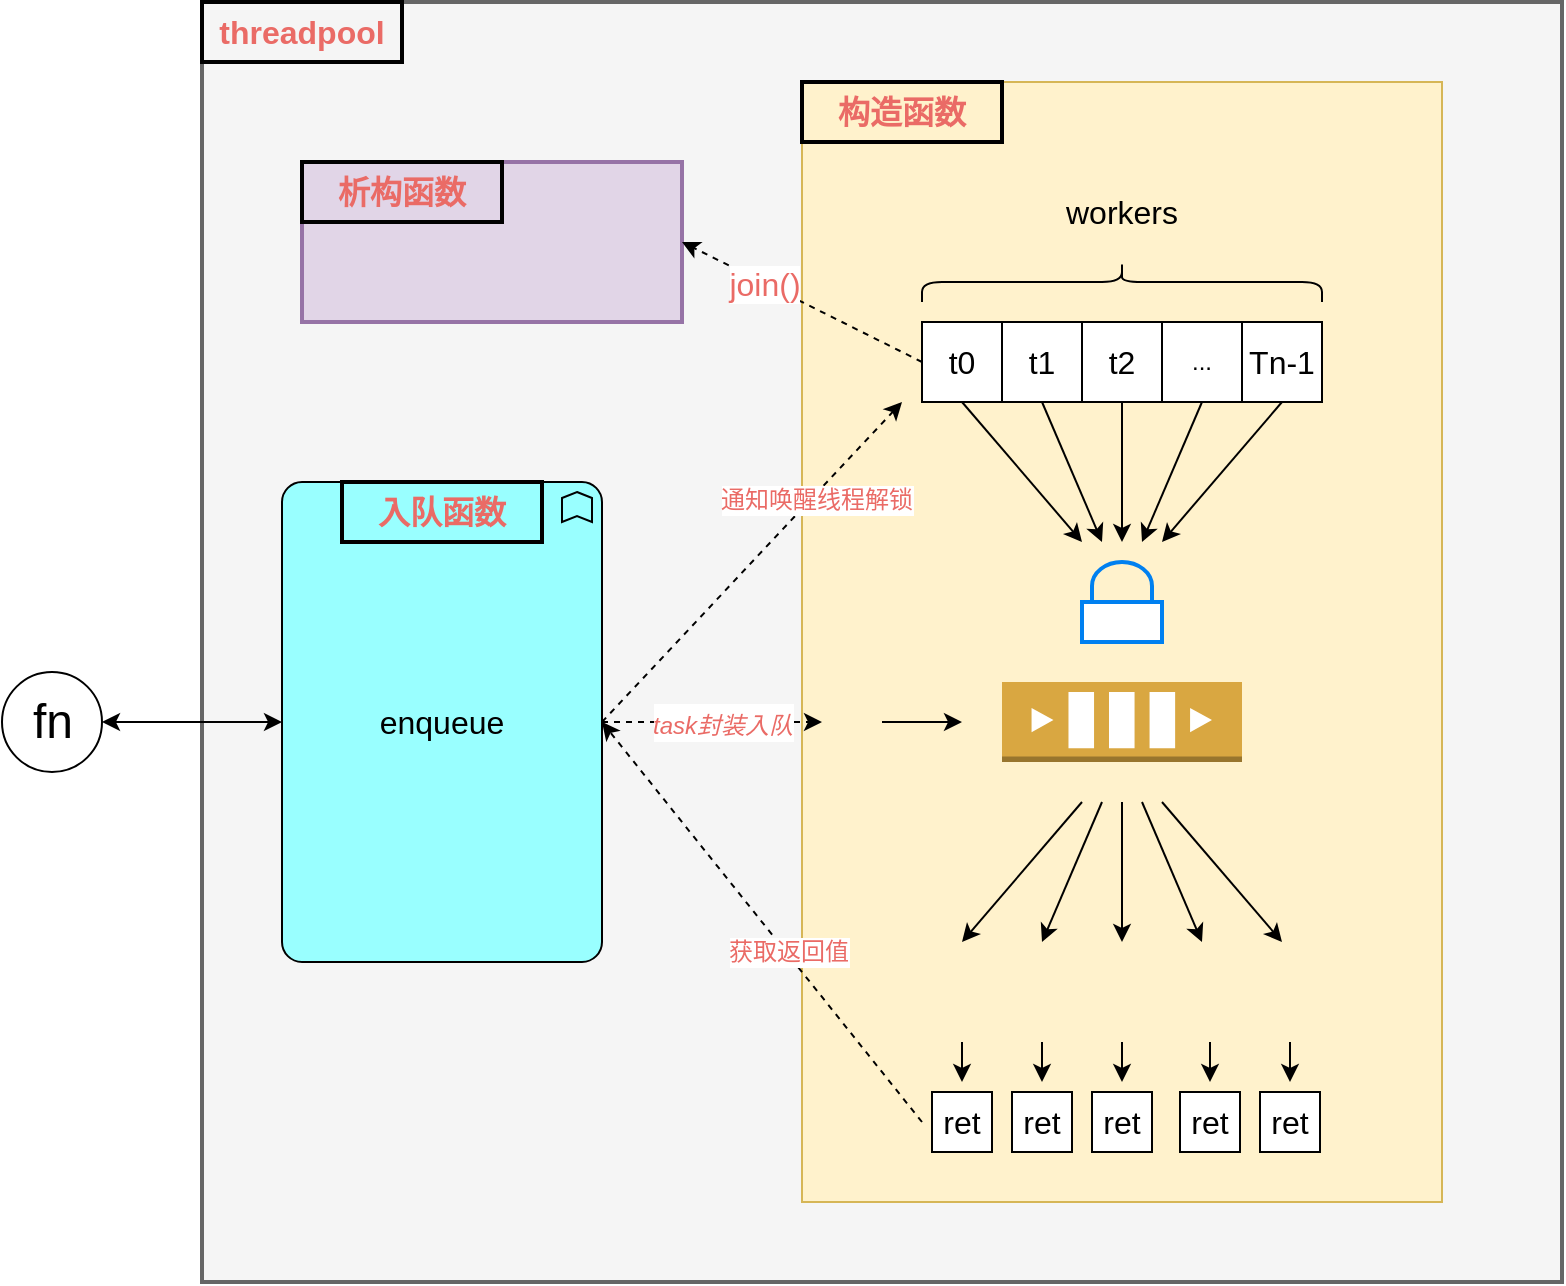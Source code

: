 <mxfile version="17.4.3" type="github">
  <diagram id="kqKvoktpGM-moFsywYsb" name="Page-1">
    <mxGraphModel dx="2249" dy="754" grid="1" gridSize="10" guides="1" tooltips="1" connect="1" arrows="1" fold="1" page="1" pageScale="1" pageWidth="827" pageHeight="1169" math="0" shadow="0">
      <root>
        <mxCell id="0" />
        <mxCell id="1" parent="0" />
        <mxCell id="KGkONfX1P129ByNGawEK-56" value="" style="rounded=0;whiteSpace=wrap;html=1;fontSize=16;fontColor=#333333;strokeColor=#666666;strokeWidth=2;fillColor=#f5f5f5;" vertex="1" parent="1">
          <mxGeometry y="40" width="680" height="640" as="geometry" />
        </mxCell>
        <mxCell id="KGkONfX1P129ByNGawEK-52" value="" style="rounded=0;whiteSpace=wrap;html=1;fontSize=12;fillColor=#fff2cc;strokeColor=#d6b656;" vertex="1" parent="1">
          <mxGeometry x="300" y="80" width="320" height="560" as="geometry" />
        </mxCell>
        <mxCell id="KGkONfX1P129ByNGawEK-33" value="enqueue" style="html=1;outlineConnect=0;whiteSpace=wrap;fillColor=#99ffff;shape=mxgraph.archimate3.application;appType=func;archiType=rounded;fontSize=16;" vertex="1" parent="1">
          <mxGeometry x="40" y="280" width="160" height="240" as="geometry" />
        </mxCell>
        <mxCell id="KGkONfX1P129ByNGawEK-1" value="&lt;font style=&quot;font-size: 16px&quot;&gt;t0&lt;/font&gt;" style="rounded=0;whiteSpace=wrap;html=1;" vertex="1" parent="1">
          <mxGeometry x="360" y="200" width="40" height="40" as="geometry" />
        </mxCell>
        <mxCell id="KGkONfX1P129ByNGawEK-2" value="&lt;font style=&quot;font-size: 16px&quot;&gt;t1&lt;/font&gt;" style="rounded=0;whiteSpace=wrap;html=1;" vertex="1" parent="1">
          <mxGeometry x="400" y="200" width="40" height="40" as="geometry" />
        </mxCell>
        <mxCell id="KGkONfX1P129ByNGawEK-3" value="&lt;font style=&quot;font-size: 16px&quot;&gt;t2&lt;/font&gt;" style="rounded=0;whiteSpace=wrap;html=1;" vertex="1" parent="1">
          <mxGeometry x="440" y="200" width="40" height="40" as="geometry" />
        </mxCell>
        <mxCell id="KGkONfX1P129ByNGawEK-4" value="..." style="rounded=0;whiteSpace=wrap;html=1;" vertex="1" parent="1">
          <mxGeometry x="480" y="200" width="40" height="40" as="geometry" />
        </mxCell>
        <mxCell id="KGkONfX1P129ByNGawEK-6" value="" style="shape=curlyBracket;whiteSpace=wrap;html=1;rounded=1;flipH=1;rotation=-90;" vertex="1" parent="1">
          <mxGeometry x="450" y="80" width="20" height="200" as="geometry" />
        </mxCell>
        <mxCell id="KGkONfX1P129ByNGawEK-7" value="&lt;font style=&quot;font-size: 16px&quot;&gt;Tn-1&lt;/font&gt;" style="rounded=0;whiteSpace=wrap;html=1;" vertex="1" parent="1">
          <mxGeometry x="520" y="200" width="40" height="40" as="geometry" />
        </mxCell>
        <mxCell id="KGkONfX1P129ByNGawEK-8" value="" style="html=1;verticalLabelPosition=bottom;align=center;labelBackgroundColor=#ffffff;verticalAlign=top;strokeWidth=2;strokeColor=#0080F0;shadow=0;dashed=0;shape=mxgraph.ios7.icons.locked;" vertex="1" parent="1">
          <mxGeometry x="440" y="320" width="40" height="40" as="geometry" />
        </mxCell>
        <mxCell id="KGkONfX1P129ByNGawEK-13" value="" style="outlineConnect=0;dashed=0;verticalLabelPosition=bottom;verticalAlign=top;align=center;html=1;shape=mxgraph.aws3.queue;fillColor=#D9A741;gradientColor=none;fontSize=16;" vertex="1" parent="1">
          <mxGeometry x="400" y="380" width="120" height="40" as="geometry" />
        </mxCell>
        <mxCell id="KGkONfX1P129ByNGawEK-14" value="workers" style="text;html=1;strokeColor=none;fillColor=none;align=center;verticalAlign=middle;whiteSpace=wrap;rounded=0;fontSize=16;" vertex="1" parent="1">
          <mxGeometry x="430" y="130" width="60" height="30" as="geometry" />
        </mxCell>
        <mxCell id="KGkONfX1P129ByNGawEK-15" value="" style="endArrow=classic;html=1;rounded=0;fontSize=16;exitX=0.5;exitY=1;exitDx=0;exitDy=0;" edge="1" parent="1" source="KGkONfX1P129ByNGawEK-1">
          <mxGeometry width="50" height="50" relative="1" as="geometry">
            <mxPoint x="390" y="480" as="sourcePoint" />
            <mxPoint x="440" y="310" as="targetPoint" />
          </mxGeometry>
        </mxCell>
        <mxCell id="KGkONfX1P129ByNGawEK-16" value="" style="endArrow=classic;html=1;rounded=0;fontSize=16;exitX=0.5;exitY=1;exitDx=0;exitDy=0;" edge="1" parent="1" source="KGkONfX1P129ByNGawEK-2">
          <mxGeometry width="50" height="50" relative="1" as="geometry">
            <mxPoint x="500" y="530" as="sourcePoint" />
            <mxPoint x="450" y="310" as="targetPoint" />
          </mxGeometry>
        </mxCell>
        <mxCell id="KGkONfX1P129ByNGawEK-17" value="" style="endArrow=classic;html=1;rounded=0;fontSize=16;exitX=0.5;exitY=1;exitDx=0;exitDy=0;" edge="1" parent="1" source="KGkONfX1P129ByNGawEK-3">
          <mxGeometry width="50" height="50" relative="1" as="geometry">
            <mxPoint x="470" y="540" as="sourcePoint" />
            <mxPoint x="460" y="310" as="targetPoint" />
          </mxGeometry>
        </mxCell>
        <mxCell id="KGkONfX1P129ByNGawEK-18" value="" style="endArrow=classic;html=1;rounded=0;fontSize=16;exitX=0.5;exitY=1;exitDx=0;exitDy=0;" edge="1" parent="1" source="KGkONfX1P129ByNGawEK-4">
          <mxGeometry width="50" height="50" relative="1" as="geometry">
            <mxPoint x="600" y="560" as="sourcePoint" />
            <mxPoint x="470" y="310" as="targetPoint" />
          </mxGeometry>
        </mxCell>
        <mxCell id="KGkONfX1P129ByNGawEK-19" value="" style="endArrow=classic;html=1;rounded=0;fontSize=16;exitX=0.5;exitY=1;exitDx=0;exitDy=0;" edge="1" parent="1" source="KGkONfX1P129ByNGawEK-7">
          <mxGeometry width="50" height="50" relative="1" as="geometry">
            <mxPoint x="370" y="540" as="sourcePoint" />
            <mxPoint x="480" y="310" as="targetPoint" />
          </mxGeometry>
        </mxCell>
        <mxCell id="KGkONfX1P129ByNGawEK-20" value="" style="shape=image;html=1;verticalAlign=top;verticalLabelPosition=bottom;labelBackgroundColor=#ffffff;imageAspect=0;aspect=fixed;image=https://cdn2.iconfinder.com/data/icons/LinspireClear/22x22/actions/queue.png;fontSize=16;" vertex="1" parent="1">
          <mxGeometry x="369" y="519" width="22" height="22" as="geometry" />
        </mxCell>
        <mxCell id="KGkONfX1P129ByNGawEK-21" value="" style="shape=image;html=1;verticalAlign=top;verticalLabelPosition=bottom;labelBackgroundColor=#ffffff;imageAspect=0;aspect=fixed;image=https://cdn2.iconfinder.com/data/icons/LinspireClear/22x22/actions/queue.png;fontSize=16;" vertex="1" parent="1">
          <mxGeometry x="408" y="519" width="22" height="22" as="geometry" />
        </mxCell>
        <mxCell id="KGkONfX1P129ByNGawEK-22" value="" style="shape=image;html=1;verticalAlign=top;verticalLabelPosition=bottom;labelBackgroundColor=#ffffff;imageAspect=0;aspect=fixed;image=https://cdn2.iconfinder.com/data/icons/LinspireClear/22x22/actions/queue.png;fontSize=16;" vertex="1" parent="1">
          <mxGeometry x="448" y="519" width="22" height="22" as="geometry" />
        </mxCell>
        <mxCell id="KGkONfX1P129ByNGawEK-23" value="" style="shape=image;html=1;verticalAlign=top;verticalLabelPosition=bottom;labelBackgroundColor=#ffffff;imageAspect=0;aspect=fixed;image=https://cdn2.iconfinder.com/data/icons/LinspireClear/22x22/actions/queue.png;fontSize=16;" vertex="1" parent="1">
          <mxGeometry x="489" y="519" width="22" height="22" as="geometry" />
        </mxCell>
        <mxCell id="KGkONfX1P129ByNGawEK-24" value="" style="shape=image;html=1;verticalAlign=top;verticalLabelPosition=bottom;labelBackgroundColor=#ffffff;imageAspect=0;aspect=fixed;image=https://cdn2.iconfinder.com/data/icons/LinspireClear/22x22/actions/queue.png;fontSize=16;" vertex="1" parent="1">
          <mxGeometry x="529" y="519" width="22" height="22" as="geometry" />
        </mxCell>
        <mxCell id="KGkONfX1P129ByNGawEK-25" value="" style="endArrow=classic;html=1;rounded=0;fontSize=16;" edge="1" parent="1">
          <mxGeometry width="50" height="50" relative="1" as="geometry">
            <mxPoint x="440" y="440" as="sourcePoint" />
            <mxPoint x="380" y="510" as="targetPoint" />
          </mxGeometry>
        </mxCell>
        <mxCell id="KGkONfX1P129ByNGawEK-26" value="" style="endArrow=classic;html=1;rounded=0;fontSize=16;" edge="1" parent="1">
          <mxGeometry width="50" height="50" relative="1" as="geometry">
            <mxPoint x="450" y="440" as="sourcePoint" />
            <mxPoint x="420" y="510" as="targetPoint" />
          </mxGeometry>
        </mxCell>
        <mxCell id="KGkONfX1P129ByNGawEK-27" value="" style="endArrow=classic;html=1;rounded=0;fontSize=16;" edge="1" parent="1">
          <mxGeometry width="50" height="50" relative="1" as="geometry">
            <mxPoint x="460" y="440" as="sourcePoint" />
            <mxPoint x="460" y="510" as="targetPoint" />
          </mxGeometry>
        </mxCell>
        <mxCell id="KGkONfX1P129ByNGawEK-28" value="" style="endArrow=classic;html=1;rounded=0;fontSize=16;" edge="1" parent="1">
          <mxGeometry width="50" height="50" relative="1" as="geometry">
            <mxPoint x="470" y="440" as="sourcePoint" />
            <mxPoint x="500" y="510" as="targetPoint" />
          </mxGeometry>
        </mxCell>
        <mxCell id="KGkONfX1P129ByNGawEK-29" value="" style="endArrow=classic;html=1;rounded=0;fontSize=16;" edge="1" parent="1">
          <mxGeometry width="50" height="50" relative="1" as="geometry">
            <mxPoint x="480" y="440" as="sourcePoint" />
            <mxPoint x="540" y="510" as="targetPoint" />
          </mxGeometry>
        </mxCell>
        <mxCell id="KGkONfX1P129ByNGawEK-31" value="" style="shape=image;html=1;verticalAlign=top;verticalLabelPosition=bottom;labelBackgroundColor=#ffffff;imageAspect=0;aspect=fixed;image=https://cdn2.iconfinder.com/data/icons/LinspireClear/22x22/actions/queue.png;fontSize=16;" vertex="1" parent="1">
          <mxGeometry x="320" y="389" width="22" height="22" as="geometry" />
        </mxCell>
        <mxCell id="KGkONfX1P129ByNGawEK-32" value="" style="endArrow=classic;html=1;rounded=0;fontSize=16;" edge="1" parent="1">
          <mxGeometry width="50" height="50" relative="1" as="geometry">
            <mxPoint x="340" y="400" as="sourcePoint" />
            <mxPoint x="380" y="400" as="targetPoint" />
          </mxGeometry>
        </mxCell>
        <mxCell id="KGkONfX1P129ByNGawEK-34" value="" style="endArrow=classic;html=1;rounded=0;fontSize=16;dashed=1;" edge="1" parent="1">
          <mxGeometry width="50" height="50" relative="1" as="geometry">
            <mxPoint x="200" y="400" as="sourcePoint" />
            <mxPoint x="310" y="400" as="targetPoint" />
          </mxGeometry>
        </mxCell>
        <mxCell id="KGkONfX1P129ByNGawEK-49" value="&lt;font style=&quot;font-size: 12px&quot; color=&quot;#ea6b66&quot;&gt;&lt;i&gt;task封装入队&lt;/i&gt;&lt;/font&gt;" style="edgeLabel;html=1;align=center;verticalAlign=middle;resizable=0;points=[];fontSize=16;" vertex="1" connectable="0" parent="KGkONfX1P129ByNGawEK-34">
          <mxGeometry x="0.182" y="-2" relative="1" as="geometry">
            <mxPoint x="-5" y="-2" as="offset" />
          </mxGeometry>
        </mxCell>
        <mxCell id="KGkONfX1P129ByNGawEK-35" value="fn" style="shape=mxgraph.electrical.abstract.function;html=1;shadow=0;dashed=0;align=center;strokeWidth=1;fontSize=24" vertex="1" parent="1">
          <mxGeometry x="-100" y="375" width="50" height="50" as="geometry" />
        </mxCell>
        <mxCell id="KGkONfX1P129ByNGawEK-36" value="" style="endArrow=classic;html=1;rounded=0;fontSize=16;entryX=0;entryY=0.5;entryDx=0;entryDy=0;entryPerimeter=0;startArrow=classic;startFill=1;" edge="1" parent="1" target="KGkONfX1P129ByNGawEK-33">
          <mxGeometry width="50" height="50" relative="1" as="geometry">
            <mxPoint x="-50" y="400" as="sourcePoint" />
            <mxPoint x="-70" y="540" as="targetPoint" />
          </mxGeometry>
        </mxCell>
        <mxCell id="KGkONfX1P129ByNGawEK-37" value="" style="endArrow=classic;html=1;rounded=0;fontSize=16;exitX=1;exitY=0.5;exitDx=0;exitDy=0;exitPerimeter=0;dashed=1;" edge="1" parent="1" source="KGkONfX1P129ByNGawEK-33">
          <mxGeometry width="50" height="50" relative="1" as="geometry">
            <mxPoint x="270" y="560" as="sourcePoint" />
            <mxPoint x="350" y="240" as="targetPoint" />
          </mxGeometry>
        </mxCell>
        <mxCell id="KGkONfX1P129ByNGawEK-50" value="通知唤醒线程解锁" style="edgeLabel;html=1;align=center;verticalAlign=middle;resizable=0;points=[];fontSize=12;fontColor=#EA6B66;" vertex="1" connectable="0" parent="KGkONfX1P129ByNGawEK-37">
          <mxGeometry x="0.404" y="-2" relative="1" as="geometry">
            <mxPoint as="offset" />
          </mxGeometry>
        </mxCell>
        <mxCell id="KGkONfX1P129ByNGawEK-38" value="" style="endArrow=classic;html=1;rounded=0;fontSize=16;dashed=1;" edge="1" parent="1">
          <mxGeometry width="50" height="50" relative="1" as="geometry">
            <mxPoint x="360" y="600" as="sourcePoint" />
            <mxPoint x="200" y="400" as="targetPoint" />
          </mxGeometry>
        </mxCell>
        <mxCell id="KGkONfX1P129ByNGawEK-51" value="获取返回值" style="edgeLabel;html=1;align=center;verticalAlign=middle;resizable=0;points=[];fontSize=12;fontColor=#EA6B66;" vertex="1" connectable="0" parent="KGkONfX1P129ByNGawEK-38">
          <mxGeometry x="-0.144" y="-1" relative="1" as="geometry">
            <mxPoint y="1" as="offset" />
          </mxGeometry>
        </mxCell>
        <mxCell id="KGkONfX1P129ByNGawEK-39" value="" style="endArrow=classic;html=1;rounded=0;fontSize=16;" edge="1" parent="1">
          <mxGeometry width="50" height="50" relative="1" as="geometry">
            <mxPoint x="380" y="560" as="sourcePoint" />
            <mxPoint x="380" y="580" as="targetPoint" />
          </mxGeometry>
        </mxCell>
        <mxCell id="KGkONfX1P129ByNGawEK-40" value="ret" style="rounded=0;whiteSpace=wrap;html=1;fontSize=16;" vertex="1" parent="1">
          <mxGeometry x="365" y="585" width="30" height="30" as="geometry" />
        </mxCell>
        <mxCell id="KGkONfX1P129ByNGawEK-41" value="" style="endArrow=classic;html=1;rounded=0;fontSize=16;" edge="1" parent="1">
          <mxGeometry width="50" height="50" relative="1" as="geometry">
            <mxPoint x="420" y="560" as="sourcePoint" />
            <mxPoint x="420" y="580" as="targetPoint" />
          </mxGeometry>
        </mxCell>
        <mxCell id="KGkONfX1P129ByNGawEK-42" value="ret" style="rounded=0;whiteSpace=wrap;html=1;fontSize=16;" vertex="1" parent="1">
          <mxGeometry x="405" y="585" width="30" height="30" as="geometry" />
        </mxCell>
        <mxCell id="KGkONfX1P129ByNGawEK-43" value="" style="endArrow=classic;html=1;rounded=0;fontSize=16;" edge="1" parent="1">
          <mxGeometry width="50" height="50" relative="1" as="geometry">
            <mxPoint x="460" y="560" as="sourcePoint" />
            <mxPoint x="460" y="580" as="targetPoint" />
          </mxGeometry>
        </mxCell>
        <mxCell id="KGkONfX1P129ByNGawEK-44" value="ret" style="rounded=0;whiteSpace=wrap;html=1;fontSize=16;" vertex="1" parent="1">
          <mxGeometry x="445" y="585" width="30" height="30" as="geometry" />
        </mxCell>
        <mxCell id="KGkONfX1P129ByNGawEK-45" value="" style="endArrow=classic;html=1;rounded=0;fontSize=16;" edge="1" parent="1">
          <mxGeometry width="50" height="50" relative="1" as="geometry">
            <mxPoint x="504" y="560" as="sourcePoint" />
            <mxPoint x="504" y="580" as="targetPoint" />
          </mxGeometry>
        </mxCell>
        <mxCell id="KGkONfX1P129ByNGawEK-46" value="ret" style="rounded=0;whiteSpace=wrap;html=1;fontSize=16;" vertex="1" parent="1">
          <mxGeometry x="489" y="585" width="30" height="30" as="geometry" />
        </mxCell>
        <mxCell id="KGkONfX1P129ByNGawEK-47" value="" style="endArrow=classic;html=1;rounded=0;fontSize=16;" edge="1" parent="1">
          <mxGeometry width="50" height="50" relative="1" as="geometry">
            <mxPoint x="544" y="560" as="sourcePoint" />
            <mxPoint x="544" y="580" as="targetPoint" />
          </mxGeometry>
        </mxCell>
        <mxCell id="KGkONfX1P129ByNGawEK-48" value="ret" style="rounded=0;whiteSpace=wrap;html=1;fontSize=16;" vertex="1" parent="1">
          <mxGeometry x="529" y="585" width="30" height="30" as="geometry" />
        </mxCell>
        <mxCell id="KGkONfX1P129ByNGawEK-53" value="" style="shape=image;html=1;verticalAlign=top;verticalLabelPosition=bottom;labelBackgroundColor=#ffffff;imageAspect=0;aspect=fixed;image=https://cdn4.iconfinder.com/data/icons/evil-icons-user-interface/64/download-128.png;fontSize=12;fontColor=#EA6B66;" vertex="1" parent="1">
          <mxGeometry x="570" y="200" width="40" height="40" as="geometry" />
        </mxCell>
        <mxCell id="KGkONfX1P129ByNGawEK-54" value="&lt;font style=&quot;font-size: 16px&quot;&gt;&lt;b&gt;构造函数&lt;/b&gt;&lt;/font&gt;" style="text;html=1;strokeColor=default;fillColor=none;align=center;verticalAlign=middle;whiteSpace=wrap;rounded=0;fontSize=12;fontColor=#EA6B66;strokeWidth=2;" vertex="1" parent="1">
          <mxGeometry x="300" y="80" width="100" height="30" as="geometry" />
        </mxCell>
        <mxCell id="KGkONfX1P129ByNGawEK-55" value="&lt;font style=&quot;font-size: 16px&quot;&gt;&lt;b&gt;入队函数&lt;/b&gt;&lt;/font&gt;" style="text;html=1;strokeColor=default;fillColor=none;align=center;verticalAlign=middle;whiteSpace=wrap;rounded=0;fontSize=12;fontColor=#EA6B66;strokeWidth=2;" vertex="1" parent="1">
          <mxGeometry x="70" y="280" width="100" height="30" as="geometry" />
        </mxCell>
        <mxCell id="KGkONfX1P129ByNGawEK-57" value="" style="rounded=0;whiteSpace=wrap;html=1;fontSize=16;strokeColor=#9673a6;strokeWidth=2;fillColor=#e1d5e7;" vertex="1" parent="1">
          <mxGeometry x="50" y="120" width="190" height="80" as="geometry" />
        </mxCell>
        <mxCell id="KGkONfX1P129ByNGawEK-58" value="" style="endArrow=classic;html=1;rounded=0;dashed=1;fontSize=16;fontColor=#EA6B66;exitX=0;exitY=0.5;exitDx=0;exitDy=0;entryX=1;entryY=0.5;entryDx=0;entryDy=0;" edge="1" parent="1" source="KGkONfX1P129ByNGawEK-1" target="KGkONfX1P129ByNGawEK-57">
          <mxGeometry width="50" height="50" relative="1" as="geometry">
            <mxPoint x="250" y="210" as="sourcePoint" />
            <mxPoint x="300" y="160" as="targetPoint" />
          </mxGeometry>
        </mxCell>
        <mxCell id="KGkONfX1P129ByNGawEK-60" value="join()" style="edgeLabel;html=1;align=center;verticalAlign=middle;resizable=0;points=[];fontSize=16;fontColor=#EA6B66;" vertex="1" connectable="0" parent="KGkONfX1P129ByNGawEK-58">
          <mxGeometry x="0.32" relative="1" as="geometry">
            <mxPoint as="offset" />
          </mxGeometry>
        </mxCell>
        <mxCell id="KGkONfX1P129ByNGawEK-59" value="&lt;font style=&quot;font-size: 16px&quot;&gt;&lt;b&gt;析构函数&lt;/b&gt;&lt;/font&gt;" style="text;html=1;strokeColor=default;fillColor=none;align=center;verticalAlign=middle;whiteSpace=wrap;rounded=0;fontSize=12;fontColor=#EA6B66;strokeWidth=2;" vertex="1" parent="1">
          <mxGeometry x="50" y="120" width="100" height="30" as="geometry" />
        </mxCell>
        <mxCell id="KGkONfX1P129ByNGawEK-61" value="&lt;font style=&quot;font-size: 16px&quot;&gt;&lt;b&gt;threadpool&lt;/b&gt;&lt;/font&gt;" style="text;html=1;strokeColor=default;fillColor=none;align=center;verticalAlign=middle;whiteSpace=wrap;rounded=0;fontSize=12;fontColor=#EA6B66;strokeWidth=2;" vertex="1" parent="1">
          <mxGeometry y="40" width="100" height="30" as="geometry" />
        </mxCell>
      </root>
    </mxGraphModel>
  </diagram>
</mxfile>
